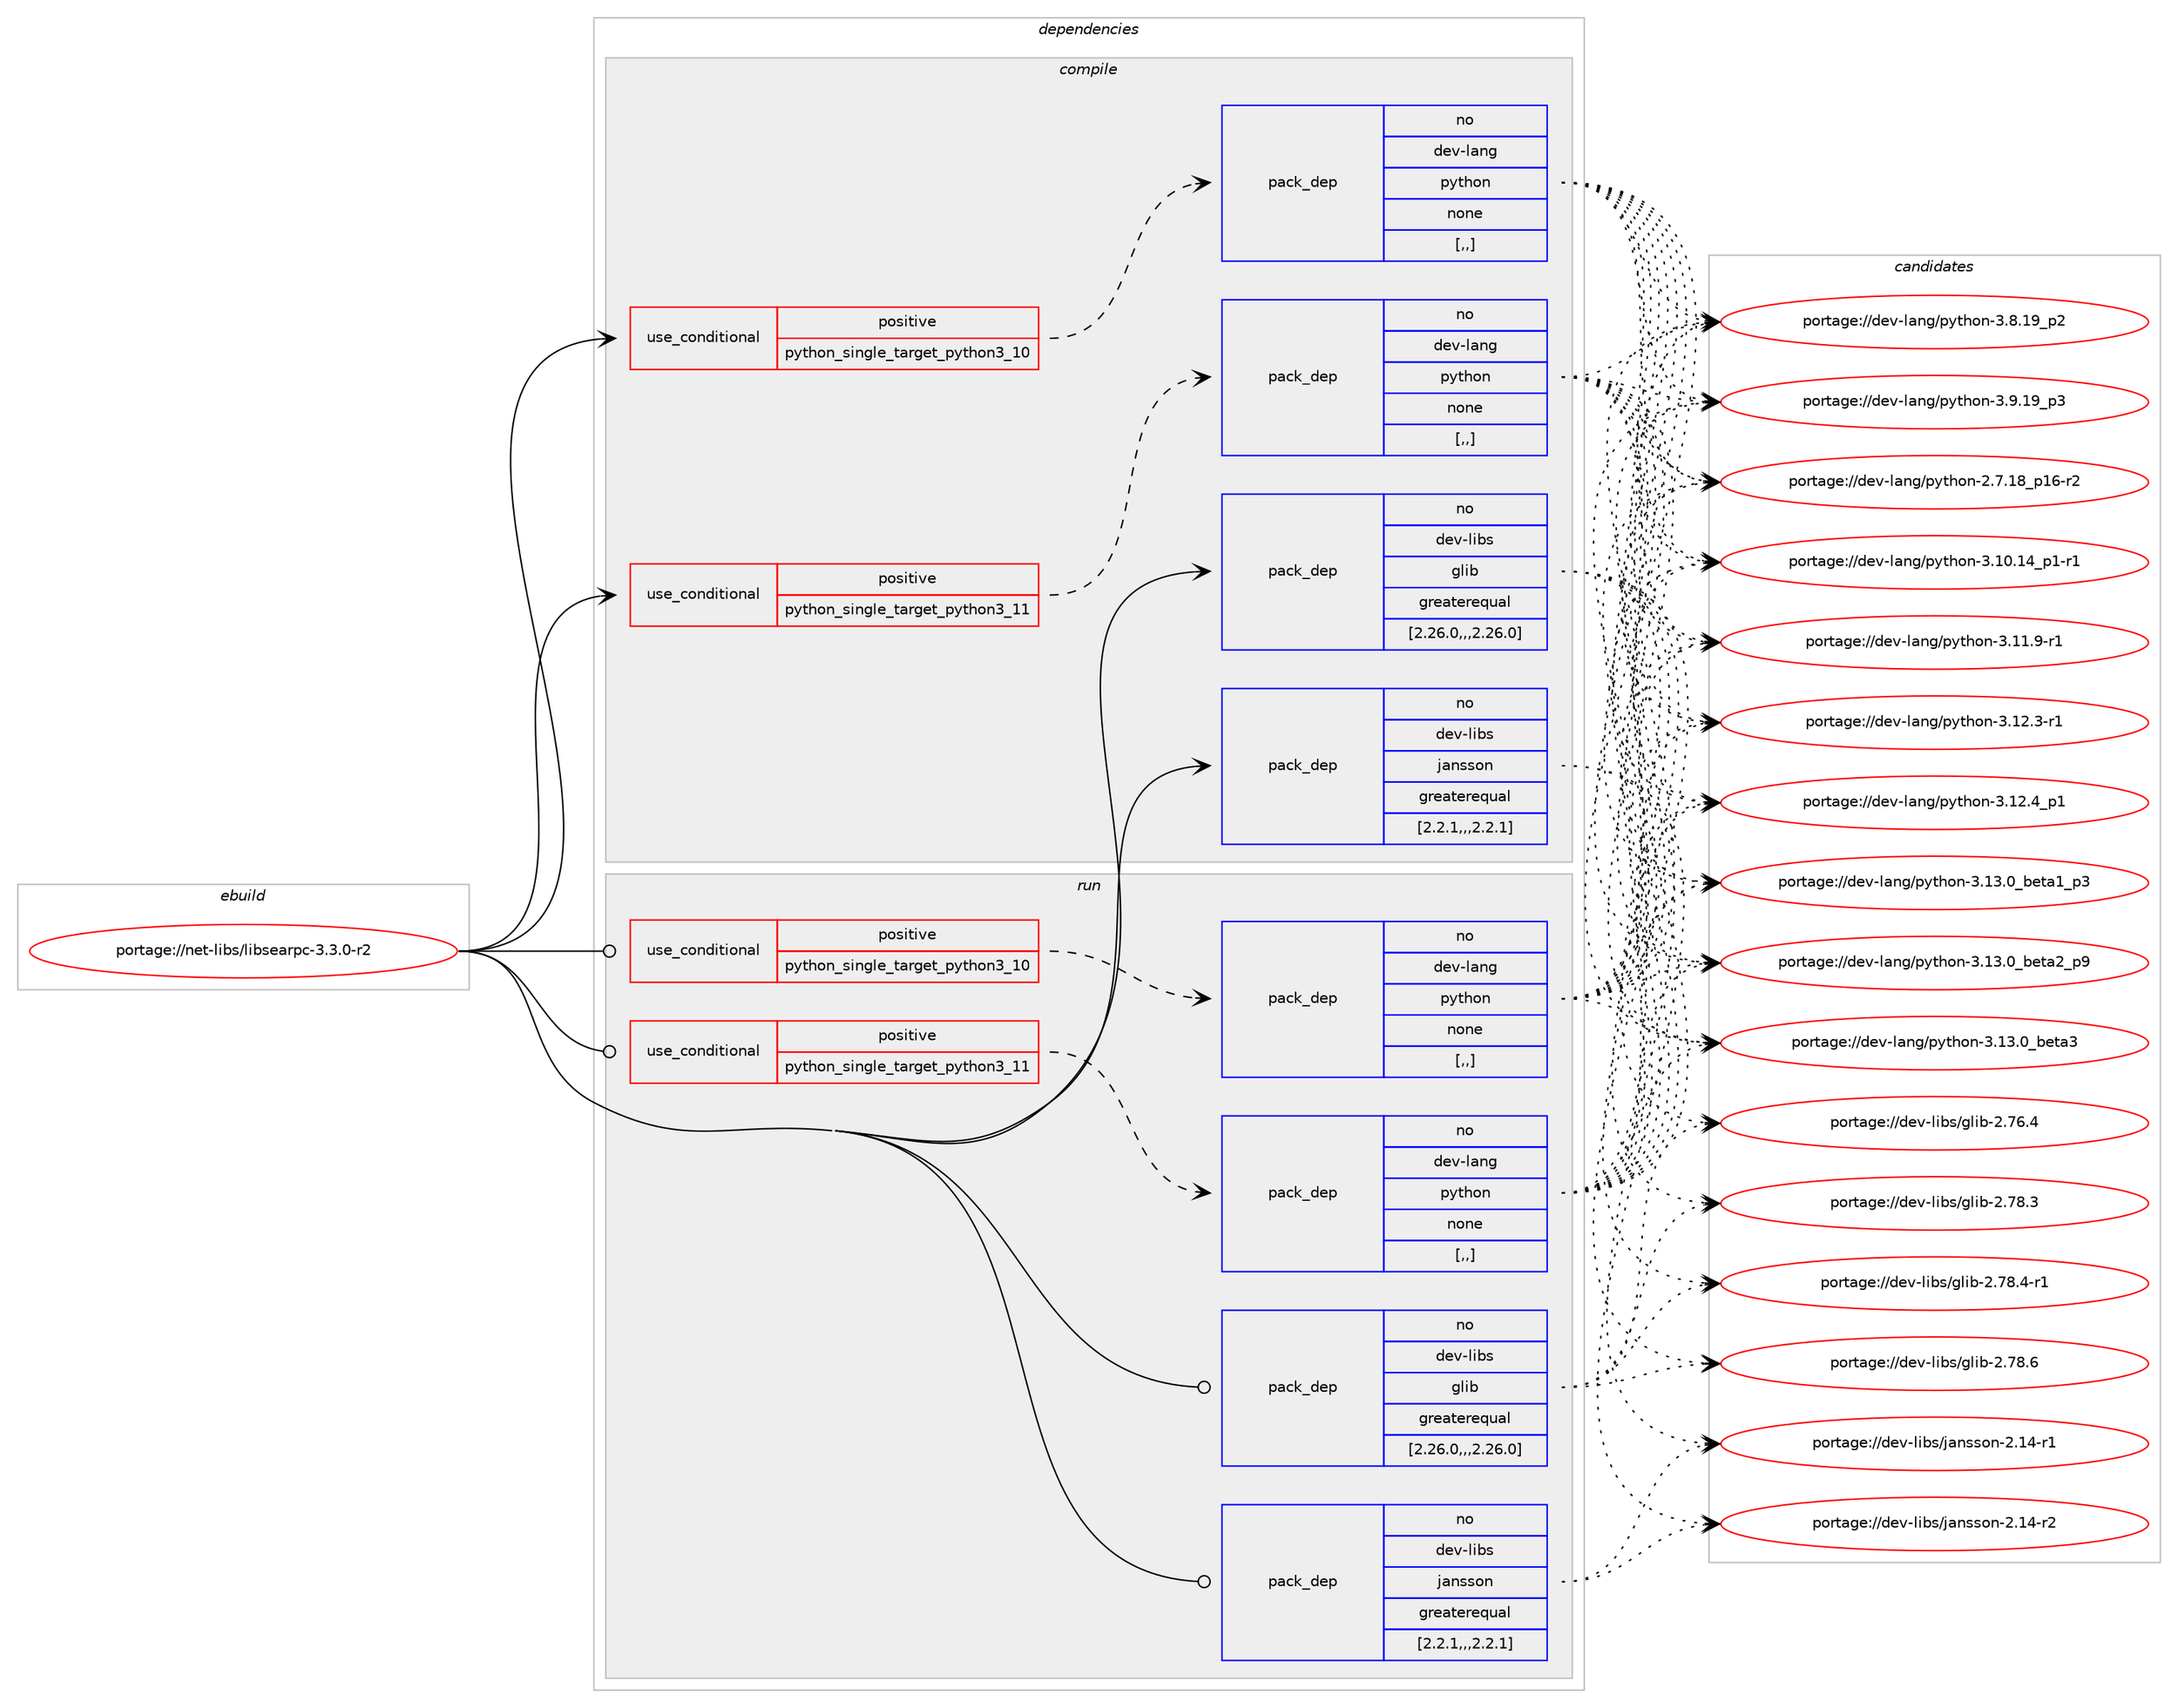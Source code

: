 digraph prolog {

# *************
# Graph options
# *************

newrank=true;
concentrate=true;
compound=true;
graph [rankdir=LR,fontname=Helvetica,fontsize=10,ranksep=1.5];#, ranksep=2.5, nodesep=0.2];
edge  [arrowhead=vee];
node  [fontname=Helvetica,fontsize=10];

# **********
# The ebuild
# **********

subgraph cluster_leftcol {
color=gray;
rank=same;
label=<<i>ebuild</i>>;
id [label="portage://net-libs/libsearpc-3.3.0-r2", color=red, width=4, href="../net-libs/libsearpc-3.3.0-r2.svg"];
}

# ****************
# The dependencies
# ****************

subgraph cluster_midcol {
color=gray;
label=<<i>dependencies</i>>;
subgraph cluster_compile {
fillcolor="#eeeeee";
style=filled;
label=<<i>compile</i>>;
subgraph cond91411 {
dependency351271 [label=<<TABLE BORDER="0" CELLBORDER="1" CELLSPACING="0" CELLPADDING="4"><TR><TD ROWSPAN="3" CELLPADDING="10">use_conditional</TD></TR><TR><TD>positive</TD></TR><TR><TD>python_single_target_python3_10</TD></TR></TABLE>>, shape=none, color=red];
subgraph pack257255 {
dependency351272 [label=<<TABLE BORDER="0" CELLBORDER="1" CELLSPACING="0" CELLPADDING="4" WIDTH="220"><TR><TD ROWSPAN="6" CELLPADDING="30">pack_dep</TD></TR><TR><TD WIDTH="110">no</TD></TR><TR><TD>dev-lang</TD></TR><TR><TD>python</TD></TR><TR><TD>none</TD></TR><TR><TD>[,,]</TD></TR></TABLE>>, shape=none, color=blue];
}
dependency351271:e -> dependency351272:w [weight=20,style="dashed",arrowhead="vee"];
}
id:e -> dependency351271:w [weight=20,style="solid",arrowhead="vee"];
subgraph cond91412 {
dependency351273 [label=<<TABLE BORDER="0" CELLBORDER="1" CELLSPACING="0" CELLPADDING="4"><TR><TD ROWSPAN="3" CELLPADDING="10">use_conditional</TD></TR><TR><TD>positive</TD></TR><TR><TD>python_single_target_python3_11</TD></TR></TABLE>>, shape=none, color=red];
subgraph pack257256 {
dependency351274 [label=<<TABLE BORDER="0" CELLBORDER="1" CELLSPACING="0" CELLPADDING="4" WIDTH="220"><TR><TD ROWSPAN="6" CELLPADDING="30">pack_dep</TD></TR><TR><TD WIDTH="110">no</TD></TR><TR><TD>dev-lang</TD></TR><TR><TD>python</TD></TR><TR><TD>none</TD></TR><TR><TD>[,,]</TD></TR></TABLE>>, shape=none, color=blue];
}
dependency351273:e -> dependency351274:w [weight=20,style="dashed",arrowhead="vee"];
}
id:e -> dependency351273:w [weight=20,style="solid",arrowhead="vee"];
subgraph pack257257 {
dependency351275 [label=<<TABLE BORDER="0" CELLBORDER="1" CELLSPACING="0" CELLPADDING="4" WIDTH="220"><TR><TD ROWSPAN="6" CELLPADDING="30">pack_dep</TD></TR><TR><TD WIDTH="110">no</TD></TR><TR><TD>dev-libs</TD></TR><TR><TD>glib</TD></TR><TR><TD>greaterequal</TD></TR><TR><TD>[2.26.0,,,2.26.0]</TD></TR></TABLE>>, shape=none, color=blue];
}
id:e -> dependency351275:w [weight=20,style="solid",arrowhead="vee"];
subgraph pack257258 {
dependency351276 [label=<<TABLE BORDER="0" CELLBORDER="1" CELLSPACING="0" CELLPADDING="4" WIDTH="220"><TR><TD ROWSPAN="6" CELLPADDING="30">pack_dep</TD></TR><TR><TD WIDTH="110">no</TD></TR><TR><TD>dev-libs</TD></TR><TR><TD>jansson</TD></TR><TR><TD>greaterequal</TD></TR><TR><TD>[2.2.1,,,2.2.1]</TD></TR></TABLE>>, shape=none, color=blue];
}
id:e -> dependency351276:w [weight=20,style="solid",arrowhead="vee"];
}
subgraph cluster_compileandrun {
fillcolor="#eeeeee";
style=filled;
label=<<i>compile and run</i>>;
}
subgraph cluster_run {
fillcolor="#eeeeee";
style=filled;
label=<<i>run</i>>;
subgraph cond91413 {
dependency351277 [label=<<TABLE BORDER="0" CELLBORDER="1" CELLSPACING="0" CELLPADDING="4"><TR><TD ROWSPAN="3" CELLPADDING="10">use_conditional</TD></TR><TR><TD>positive</TD></TR><TR><TD>python_single_target_python3_10</TD></TR></TABLE>>, shape=none, color=red];
subgraph pack257259 {
dependency351278 [label=<<TABLE BORDER="0" CELLBORDER="1" CELLSPACING="0" CELLPADDING="4" WIDTH="220"><TR><TD ROWSPAN="6" CELLPADDING="30">pack_dep</TD></TR><TR><TD WIDTH="110">no</TD></TR><TR><TD>dev-lang</TD></TR><TR><TD>python</TD></TR><TR><TD>none</TD></TR><TR><TD>[,,]</TD></TR></TABLE>>, shape=none, color=blue];
}
dependency351277:e -> dependency351278:w [weight=20,style="dashed",arrowhead="vee"];
}
id:e -> dependency351277:w [weight=20,style="solid",arrowhead="odot"];
subgraph cond91414 {
dependency351279 [label=<<TABLE BORDER="0" CELLBORDER="1" CELLSPACING="0" CELLPADDING="4"><TR><TD ROWSPAN="3" CELLPADDING="10">use_conditional</TD></TR><TR><TD>positive</TD></TR><TR><TD>python_single_target_python3_11</TD></TR></TABLE>>, shape=none, color=red];
subgraph pack257260 {
dependency351280 [label=<<TABLE BORDER="0" CELLBORDER="1" CELLSPACING="0" CELLPADDING="4" WIDTH="220"><TR><TD ROWSPAN="6" CELLPADDING="30">pack_dep</TD></TR><TR><TD WIDTH="110">no</TD></TR><TR><TD>dev-lang</TD></TR><TR><TD>python</TD></TR><TR><TD>none</TD></TR><TR><TD>[,,]</TD></TR></TABLE>>, shape=none, color=blue];
}
dependency351279:e -> dependency351280:w [weight=20,style="dashed",arrowhead="vee"];
}
id:e -> dependency351279:w [weight=20,style="solid",arrowhead="odot"];
subgraph pack257261 {
dependency351281 [label=<<TABLE BORDER="0" CELLBORDER="1" CELLSPACING="0" CELLPADDING="4" WIDTH="220"><TR><TD ROWSPAN="6" CELLPADDING="30">pack_dep</TD></TR><TR><TD WIDTH="110">no</TD></TR><TR><TD>dev-libs</TD></TR><TR><TD>glib</TD></TR><TR><TD>greaterequal</TD></TR><TR><TD>[2.26.0,,,2.26.0]</TD></TR></TABLE>>, shape=none, color=blue];
}
id:e -> dependency351281:w [weight=20,style="solid",arrowhead="odot"];
subgraph pack257262 {
dependency351282 [label=<<TABLE BORDER="0" CELLBORDER="1" CELLSPACING="0" CELLPADDING="4" WIDTH="220"><TR><TD ROWSPAN="6" CELLPADDING="30">pack_dep</TD></TR><TR><TD WIDTH="110">no</TD></TR><TR><TD>dev-libs</TD></TR><TR><TD>jansson</TD></TR><TR><TD>greaterequal</TD></TR><TR><TD>[2.2.1,,,2.2.1]</TD></TR></TABLE>>, shape=none, color=blue];
}
id:e -> dependency351282:w [weight=20,style="solid",arrowhead="odot"];
}
}

# **************
# The candidates
# **************

subgraph cluster_choices {
rank=same;
color=gray;
label=<<i>candidates</i>>;

subgraph choice257255 {
color=black;
nodesep=1;
choice100101118451089711010347112121116104111110455046554649569511249544511450 [label="portage://dev-lang/python-2.7.18_p16-r2", color=red, width=4,href="../dev-lang/python-2.7.18_p16-r2.svg"];
choice100101118451089711010347112121116104111110455146494846495295112494511449 [label="portage://dev-lang/python-3.10.14_p1-r1", color=red, width=4,href="../dev-lang/python-3.10.14_p1-r1.svg"];
choice100101118451089711010347112121116104111110455146494946574511449 [label="portage://dev-lang/python-3.11.9-r1", color=red, width=4,href="../dev-lang/python-3.11.9-r1.svg"];
choice100101118451089711010347112121116104111110455146495046514511449 [label="portage://dev-lang/python-3.12.3-r1", color=red, width=4,href="../dev-lang/python-3.12.3-r1.svg"];
choice100101118451089711010347112121116104111110455146495046529511249 [label="portage://dev-lang/python-3.12.4_p1", color=red, width=4,href="../dev-lang/python-3.12.4_p1.svg"];
choice10010111845108971101034711212111610411111045514649514648959810111697499511251 [label="portage://dev-lang/python-3.13.0_beta1_p3", color=red, width=4,href="../dev-lang/python-3.13.0_beta1_p3.svg"];
choice10010111845108971101034711212111610411111045514649514648959810111697509511257 [label="portage://dev-lang/python-3.13.0_beta2_p9", color=red, width=4,href="../dev-lang/python-3.13.0_beta2_p9.svg"];
choice1001011184510897110103471121211161041111104551464951464895981011169751 [label="portage://dev-lang/python-3.13.0_beta3", color=red, width=4,href="../dev-lang/python-3.13.0_beta3.svg"];
choice100101118451089711010347112121116104111110455146564649579511250 [label="portage://dev-lang/python-3.8.19_p2", color=red, width=4,href="../dev-lang/python-3.8.19_p2.svg"];
choice100101118451089711010347112121116104111110455146574649579511251 [label="portage://dev-lang/python-3.9.19_p3", color=red, width=4,href="../dev-lang/python-3.9.19_p3.svg"];
dependency351272:e -> choice100101118451089711010347112121116104111110455046554649569511249544511450:w [style=dotted,weight="100"];
dependency351272:e -> choice100101118451089711010347112121116104111110455146494846495295112494511449:w [style=dotted,weight="100"];
dependency351272:e -> choice100101118451089711010347112121116104111110455146494946574511449:w [style=dotted,weight="100"];
dependency351272:e -> choice100101118451089711010347112121116104111110455146495046514511449:w [style=dotted,weight="100"];
dependency351272:e -> choice100101118451089711010347112121116104111110455146495046529511249:w [style=dotted,weight="100"];
dependency351272:e -> choice10010111845108971101034711212111610411111045514649514648959810111697499511251:w [style=dotted,weight="100"];
dependency351272:e -> choice10010111845108971101034711212111610411111045514649514648959810111697509511257:w [style=dotted,weight="100"];
dependency351272:e -> choice1001011184510897110103471121211161041111104551464951464895981011169751:w [style=dotted,weight="100"];
dependency351272:e -> choice100101118451089711010347112121116104111110455146564649579511250:w [style=dotted,weight="100"];
dependency351272:e -> choice100101118451089711010347112121116104111110455146574649579511251:w [style=dotted,weight="100"];
}
subgraph choice257256 {
color=black;
nodesep=1;
choice100101118451089711010347112121116104111110455046554649569511249544511450 [label="portage://dev-lang/python-2.7.18_p16-r2", color=red, width=4,href="../dev-lang/python-2.7.18_p16-r2.svg"];
choice100101118451089711010347112121116104111110455146494846495295112494511449 [label="portage://dev-lang/python-3.10.14_p1-r1", color=red, width=4,href="../dev-lang/python-3.10.14_p1-r1.svg"];
choice100101118451089711010347112121116104111110455146494946574511449 [label="portage://dev-lang/python-3.11.9-r1", color=red, width=4,href="../dev-lang/python-3.11.9-r1.svg"];
choice100101118451089711010347112121116104111110455146495046514511449 [label="portage://dev-lang/python-3.12.3-r1", color=red, width=4,href="../dev-lang/python-3.12.3-r1.svg"];
choice100101118451089711010347112121116104111110455146495046529511249 [label="portage://dev-lang/python-3.12.4_p1", color=red, width=4,href="../dev-lang/python-3.12.4_p1.svg"];
choice10010111845108971101034711212111610411111045514649514648959810111697499511251 [label="portage://dev-lang/python-3.13.0_beta1_p3", color=red, width=4,href="../dev-lang/python-3.13.0_beta1_p3.svg"];
choice10010111845108971101034711212111610411111045514649514648959810111697509511257 [label="portage://dev-lang/python-3.13.0_beta2_p9", color=red, width=4,href="../dev-lang/python-3.13.0_beta2_p9.svg"];
choice1001011184510897110103471121211161041111104551464951464895981011169751 [label="portage://dev-lang/python-3.13.0_beta3", color=red, width=4,href="../dev-lang/python-3.13.0_beta3.svg"];
choice100101118451089711010347112121116104111110455146564649579511250 [label="portage://dev-lang/python-3.8.19_p2", color=red, width=4,href="../dev-lang/python-3.8.19_p2.svg"];
choice100101118451089711010347112121116104111110455146574649579511251 [label="portage://dev-lang/python-3.9.19_p3", color=red, width=4,href="../dev-lang/python-3.9.19_p3.svg"];
dependency351274:e -> choice100101118451089711010347112121116104111110455046554649569511249544511450:w [style=dotted,weight="100"];
dependency351274:e -> choice100101118451089711010347112121116104111110455146494846495295112494511449:w [style=dotted,weight="100"];
dependency351274:e -> choice100101118451089711010347112121116104111110455146494946574511449:w [style=dotted,weight="100"];
dependency351274:e -> choice100101118451089711010347112121116104111110455146495046514511449:w [style=dotted,weight="100"];
dependency351274:e -> choice100101118451089711010347112121116104111110455146495046529511249:w [style=dotted,weight="100"];
dependency351274:e -> choice10010111845108971101034711212111610411111045514649514648959810111697499511251:w [style=dotted,weight="100"];
dependency351274:e -> choice10010111845108971101034711212111610411111045514649514648959810111697509511257:w [style=dotted,weight="100"];
dependency351274:e -> choice1001011184510897110103471121211161041111104551464951464895981011169751:w [style=dotted,weight="100"];
dependency351274:e -> choice100101118451089711010347112121116104111110455146564649579511250:w [style=dotted,weight="100"];
dependency351274:e -> choice100101118451089711010347112121116104111110455146574649579511251:w [style=dotted,weight="100"];
}
subgraph choice257257 {
color=black;
nodesep=1;
choice1001011184510810598115471031081059845504655544652 [label="portage://dev-libs/glib-2.76.4", color=red, width=4,href="../dev-libs/glib-2.76.4.svg"];
choice1001011184510810598115471031081059845504655564651 [label="portage://dev-libs/glib-2.78.3", color=red, width=4,href="../dev-libs/glib-2.78.3.svg"];
choice10010111845108105981154710310810598455046555646524511449 [label="portage://dev-libs/glib-2.78.4-r1", color=red, width=4,href="../dev-libs/glib-2.78.4-r1.svg"];
choice1001011184510810598115471031081059845504655564654 [label="portage://dev-libs/glib-2.78.6", color=red, width=4,href="../dev-libs/glib-2.78.6.svg"];
dependency351275:e -> choice1001011184510810598115471031081059845504655544652:w [style=dotted,weight="100"];
dependency351275:e -> choice1001011184510810598115471031081059845504655564651:w [style=dotted,weight="100"];
dependency351275:e -> choice10010111845108105981154710310810598455046555646524511449:w [style=dotted,weight="100"];
dependency351275:e -> choice1001011184510810598115471031081059845504655564654:w [style=dotted,weight="100"];
}
subgraph choice257258 {
color=black;
nodesep=1;
choice1001011184510810598115471069711011511511111045504649524511449 [label="portage://dev-libs/jansson-2.14-r1", color=red, width=4,href="../dev-libs/jansson-2.14-r1.svg"];
choice1001011184510810598115471069711011511511111045504649524511450 [label="portage://dev-libs/jansson-2.14-r2", color=red, width=4,href="../dev-libs/jansson-2.14-r2.svg"];
dependency351276:e -> choice1001011184510810598115471069711011511511111045504649524511449:w [style=dotted,weight="100"];
dependency351276:e -> choice1001011184510810598115471069711011511511111045504649524511450:w [style=dotted,weight="100"];
}
subgraph choice257259 {
color=black;
nodesep=1;
choice100101118451089711010347112121116104111110455046554649569511249544511450 [label="portage://dev-lang/python-2.7.18_p16-r2", color=red, width=4,href="../dev-lang/python-2.7.18_p16-r2.svg"];
choice100101118451089711010347112121116104111110455146494846495295112494511449 [label="portage://dev-lang/python-3.10.14_p1-r1", color=red, width=4,href="../dev-lang/python-3.10.14_p1-r1.svg"];
choice100101118451089711010347112121116104111110455146494946574511449 [label="portage://dev-lang/python-3.11.9-r1", color=red, width=4,href="../dev-lang/python-3.11.9-r1.svg"];
choice100101118451089711010347112121116104111110455146495046514511449 [label="portage://dev-lang/python-3.12.3-r1", color=red, width=4,href="../dev-lang/python-3.12.3-r1.svg"];
choice100101118451089711010347112121116104111110455146495046529511249 [label="portage://dev-lang/python-3.12.4_p1", color=red, width=4,href="../dev-lang/python-3.12.4_p1.svg"];
choice10010111845108971101034711212111610411111045514649514648959810111697499511251 [label="portage://dev-lang/python-3.13.0_beta1_p3", color=red, width=4,href="../dev-lang/python-3.13.0_beta1_p3.svg"];
choice10010111845108971101034711212111610411111045514649514648959810111697509511257 [label="portage://dev-lang/python-3.13.0_beta2_p9", color=red, width=4,href="../dev-lang/python-3.13.0_beta2_p9.svg"];
choice1001011184510897110103471121211161041111104551464951464895981011169751 [label="portage://dev-lang/python-3.13.0_beta3", color=red, width=4,href="../dev-lang/python-3.13.0_beta3.svg"];
choice100101118451089711010347112121116104111110455146564649579511250 [label="portage://dev-lang/python-3.8.19_p2", color=red, width=4,href="../dev-lang/python-3.8.19_p2.svg"];
choice100101118451089711010347112121116104111110455146574649579511251 [label="portage://dev-lang/python-3.9.19_p3", color=red, width=4,href="../dev-lang/python-3.9.19_p3.svg"];
dependency351278:e -> choice100101118451089711010347112121116104111110455046554649569511249544511450:w [style=dotted,weight="100"];
dependency351278:e -> choice100101118451089711010347112121116104111110455146494846495295112494511449:w [style=dotted,weight="100"];
dependency351278:e -> choice100101118451089711010347112121116104111110455146494946574511449:w [style=dotted,weight="100"];
dependency351278:e -> choice100101118451089711010347112121116104111110455146495046514511449:w [style=dotted,weight="100"];
dependency351278:e -> choice100101118451089711010347112121116104111110455146495046529511249:w [style=dotted,weight="100"];
dependency351278:e -> choice10010111845108971101034711212111610411111045514649514648959810111697499511251:w [style=dotted,weight="100"];
dependency351278:e -> choice10010111845108971101034711212111610411111045514649514648959810111697509511257:w [style=dotted,weight="100"];
dependency351278:e -> choice1001011184510897110103471121211161041111104551464951464895981011169751:w [style=dotted,weight="100"];
dependency351278:e -> choice100101118451089711010347112121116104111110455146564649579511250:w [style=dotted,weight="100"];
dependency351278:e -> choice100101118451089711010347112121116104111110455146574649579511251:w [style=dotted,weight="100"];
}
subgraph choice257260 {
color=black;
nodesep=1;
choice100101118451089711010347112121116104111110455046554649569511249544511450 [label="portage://dev-lang/python-2.7.18_p16-r2", color=red, width=4,href="../dev-lang/python-2.7.18_p16-r2.svg"];
choice100101118451089711010347112121116104111110455146494846495295112494511449 [label="portage://dev-lang/python-3.10.14_p1-r1", color=red, width=4,href="../dev-lang/python-3.10.14_p1-r1.svg"];
choice100101118451089711010347112121116104111110455146494946574511449 [label="portage://dev-lang/python-3.11.9-r1", color=red, width=4,href="../dev-lang/python-3.11.9-r1.svg"];
choice100101118451089711010347112121116104111110455146495046514511449 [label="portage://dev-lang/python-3.12.3-r1", color=red, width=4,href="../dev-lang/python-3.12.3-r1.svg"];
choice100101118451089711010347112121116104111110455146495046529511249 [label="portage://dev-lang/python-3.12.4_p1", color=red, width=4,href="../dev-lang/python-3.12.4_p1.svg"];
choice10010111845108971101034711212111610411111045514649514648959810111697499511251 [label="portage://dev-lang/python-3.13.0_beta1_p3", color=red, width=4,href="../dev-lang/python-3.13.0_beta1_p3.svg"];
choice10010111845108971101034711212111610411111045514649514648959810111697509511257 [label="portage://dev-lang/python-3.13.0_beta2_p9", color=red, width=4,href="../dev-lang/python-3.13.0_beta2_p9.svg"];
choice1001011184510897110103471121211161041111104551464951464895981011169751 [label="portage://dev-lang/python-3.13.0_beta3", color=red, width=4,href="../dev-lang/python-3.13.0_beta3.svg"];
choice100101118451089711010347112121116104111110455146564649579511250 [label="portage://dev-lang/python-3.8.19_p2", color=red, width=4,href="../dev-lang/python-3.8.19_p2.svg"];
choice100101118451089711010347112121116104111110455146574649579511251 [label="portage://dev-lang/python-3.9.19_p3", color=red, width=4,href="../dev-lang/python-3.9.19_p3.svg"];
dependency351280:e -> choice100101118451089711010347112121116104111110455046554649569511249544511450:w [style=dotted,weight="100"];
dependency351280:e -> choice100101118451089711010347112121116104111110455146494846495295112494511449:w [style=dotted,weight="100"];
dependency351280:e -> choice100101118451089711010347112121116104111110455146494946574511449:w [style=dotted,weight="100"];
dependency351280:e -> choice100101118451089711010347112121116104111110455146495046514511449:w [style=dotted,weight="100"];
dependency351280:e -> choice100101118451089711010347112121116104111110455146495046529511249:w [style=dotted,weight="100"];
dependency351280:e -> choice10010111845108971101034711212111610411111045514649514648959810111697499511251:w [style=dotted,weight="100"];
dependency351280:e -> choice10010111845108971101034711212111610411111045514649514648959810111697509511257:w [style=dotted,weight="100"];
dependency351280:e -> choice1001011184510897110103471121211161041111104551464951464895981011169751:w [style=dotted,weight="100"];
dependency351280:e -> choice100101118451089711010347112121116104111110455146564649579511250:w [style=dotted,weight="100"];
dependency351280:e -> choice100101118451089711010347112121116104111110455146574649579511251:w [style=dotted,weight="100"];
}
subgraph choice257261 {
color=black;
nodesep=1;
choice1001011184510810598115471031081059845504655544652 [label="portage://dev-libs/glib-2.76.4", color=red, width=4,href="../dev-libs/glib-2.76.4.svg"];
choice1001011184510810598115471031081059845504655564651 [label="portage://dev-libs/glib-2.78.3", color=red, width=4,href="../dev-libs/glib-2.78.3.svg"];
choice10010111845108105981154710310810598455046555646524511449 [label="portage://dev-libs/glib-2.78.4-r1", color=red, width=4,href="../dev-libs/glib-2.78.4-r1.svg"];
choice1001011184510810598115471031081059845504655564654 [label="portage://dev-libs/glib-2.78.6", color=red, width=4,href="../dev-libs/glib-2.78.6.svg"];
dependency351281:e -> choice1001011184510810598115471031081059845504655544652:w [style=dotted,weight="100"];
dependency351281:e -> choice1001011184510810598115471031081059845504655564651:w [style=dotted,weight="100"];
dependency351281:e -> choice10010111845108105981154710310810598455046555646524511449:w [style=dotted,weight="100"];
dependency351281:e -> choice1001011184510810598115471031081059845504655564654:w [style=dotted,weight="100"];
}
subgraph choice257262 {
color=black;
nodesep=1;
choice1001011184510810598115471069711011511511111045504649524511449 [label="portage://dev-libs/jansson-2.14-r1", color=red, width=4,href="../dev-libs/jansson-2.14-r1.svg"];
choice1001011184510810598115471069711011511511111045504649524511450 [label="portage://dev-libs/jansson-2.14-r2", color=red, width=4,href="../dev-libs/jansson-2.14-r2.svg"];
dependency351282:e -> choice1001011184510810598115471069711011511511111045504649524511449:w [style=dotted,weight="100"];
dependency351282:e -> choice1001011184510810598115471069711011511511111045504649524511450:w [style=dotted,weight="100"];
}
}

}
